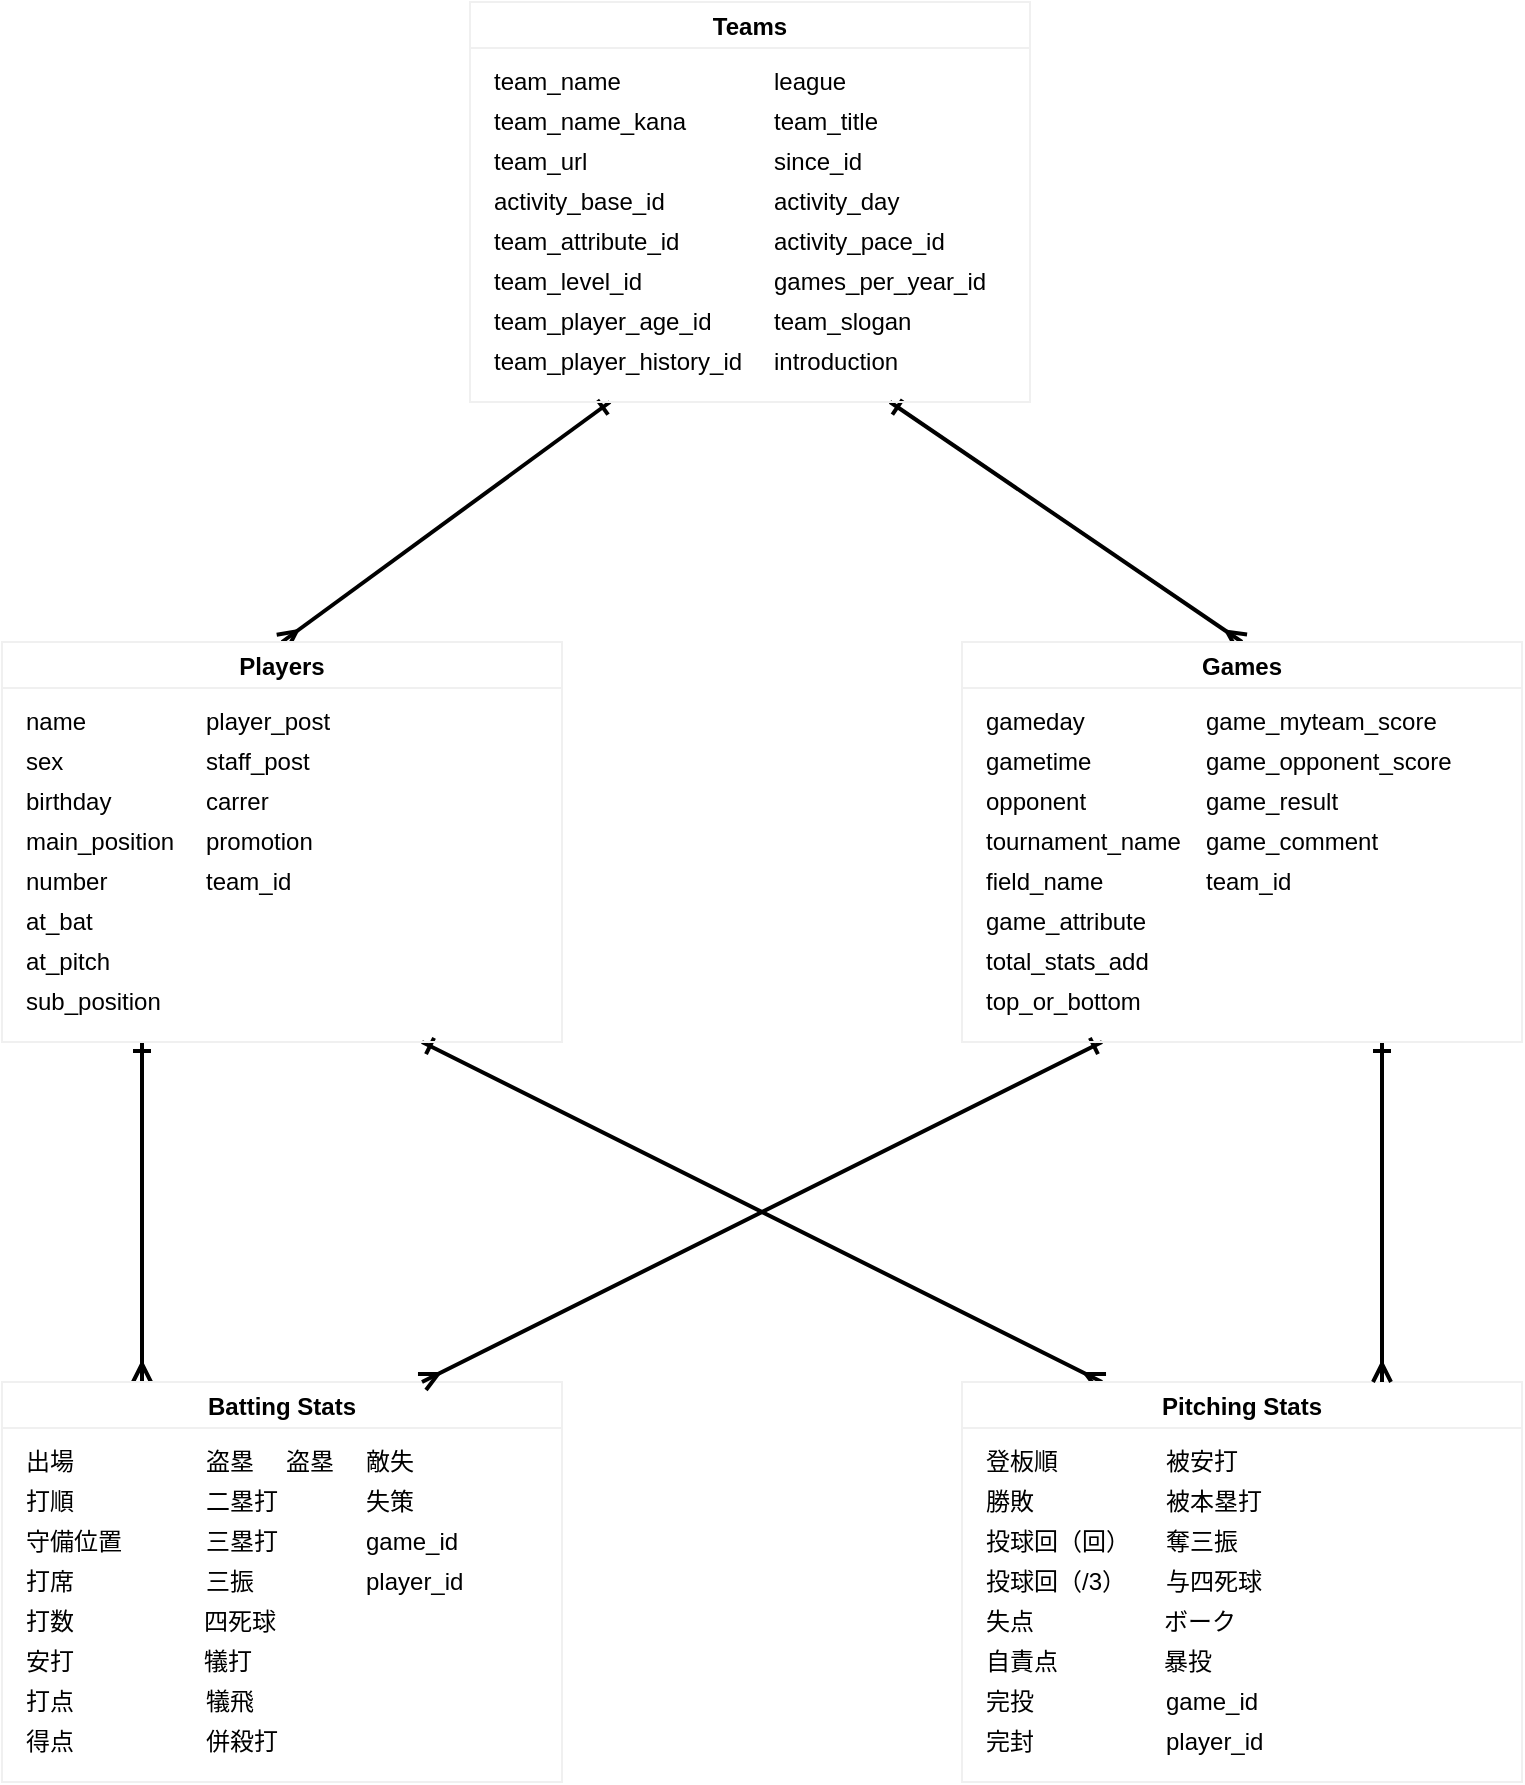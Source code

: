 <mxfile version="13.6.5">
    <diagram id="ziJ1YS-6tVnV7epeBkQ9" name="ページ1">
        <mxGraphModel dx="673" dy="2180" grid="1" gridSize="10" guides="1" tooltips="1" connect="1" arrows="1" fold="1" page="1" pageScale="1" pageWidth="827" pageHeight="1169" math="0" shadow="0">
            <root>
                <mxCell id="0"/>
                <mxCell id="1" parent="0"/>
                <mxCell id="358" style="rounded=0;jumpSize=6;orthogonalLoop=1;jettySize=auto;html=1;exitX=0.25;exitY=1;exitDx=0;exitDy=0;strokeWidth=2;entryX=0.5;entryY=0;entryDx=0;entryDy=0;startArrow=ERone;startFill=0;endArrow=ERmany;endFill=0;" parent="1" source="166" target="249" edge="1">
                    <mxGeometry relative="1" as="geometry"/>
                </mxCell>
                <mxCell id="359" style="rounded=0;jumpSize=6;orthogonalLoop=1;jettySize=auto;html=1;exitX=0.75;exitY=1;exitDx=0;exitDy=0;entryX=0.5;entryY=0;entryDx=0;entryDy=0;strokeWidth=2;startArrow=ERone;startFill=0;endArrow=ERmany;endFill=0;" parent="1" source="166" target="300" edge="1">
                    <mxGeometry relative="1" as="geometry"/>
                </mxCell>
                <mxCell id="166" value="Teams" style="swimlane;labelBackgroundColor=none;strokeColor=#f0f0f0;align=center;" parent="1" vertex="1">
                    <mxGeometry x="274" y="-1130" width="280" height="200" as="geometry"/>
                </mxCell>
                <mxCell id="167" value="team_name" style="text;html=1;align=left;verticalAlign=middle;resizable=0;points=[];autosize=1;" parent="166" vertex="1">
                    <mxGeometry x="10" y="30" width="80" height="20" as="geometry"/>
                </mxCell>
                <mxCell id="170" value="team_name_kana" style="text;html=1;align=left;verticalAlign=middle;resizable=0;points=[];autosize=1;" parent="166" vertex="1">
                    <mxGeometry x="10" y="50" width="110" height="20" as="geometry"/>
                </mxCell>
                <mxCell id="172" value="team_url" style="text;html=1;align=left;verticalAlign=middle;resizable=0;points=[];autosize=1;" parent="166" vertex="1">
                    <mxGeometry x="10" y="70" width="60" height="20" as="geometry"/>
                </mxCell>
                <mxCell id="173" value="team_level_id" style="text;html=1;align=left;verticalAlign=middle;resizable=0;points=[];autosize=1;" parent="166" vertex="1">
                    <mxGeometry x="10" y="130" width="90" height="20" as="geometry"/>
                </mxCell>
                <mxCell id="175" value="team_player_history_id" style="text;html=1;align=left;verticalAlign=middle;resizable=0;points=[];autosize=1;" parent="166" vertex="1">
                    <mxGeometry x="10" y="170" width="140" height="20" as="geometry"/>
                </mxCell>
                <mxCell id="176" value="team_player_age_id" style="text;html=1;align=left;verticalAlign=middle;resizable=0;points=[];autosize=1;" parent="166" vertex="1">
                    <mxGeometry x="10" y="150" width="120" height="20" as="geometry"/>
                </mxCell>
                <mxCell id="177" value="team_title" style="text;html=1;align=left;verticalAlign=middle;resizable=0;points=[];autosize=1;" parent="166" vertex="1">
                    <mxGeometry x="150" y="50" width="70" height="20" as="geometry"/>
                </mxCell>
                <mxCell id="178" value="league" style="text;html=1;align=left;verticalAlign=middle;resizable=0;points=[];autosize=1;" parent="166" vertex="1">
                    <mxGeometry x="150" y="30" width="50" height="20" as="geometry"/>
                </mxCell>
                <mxCell id="179" value="activity_day" style="text;html=1;align=left;verticalAlign=middle;resizable=0;points=[];autosize=1;" parent="166" vertex="1">
                    <mxGeometry x="150" y="90" width="80" height="20" as="geometry"/>
                </mxCell>
                <mxCell id="180" value="since_id" style="text;html=1;align=left;verticalAlign=middle;resizable=0;points=[];autosize=1;" parent="166" vertex="1">
                    <mxGeometry x="150" y="70" width="60" height="20" as="geometry"/>
                </mxCell>
                <mxCell id="181" value="activity_pace_id" style="text;html=1;align=left;verticalAlign=middle;resizable=0;points=[];autosize=1;" parent="166" vertex="1">
                    <mxGeometry x="150" y="110" width="100" height="20" as="geometry"/>
                </mxCell>
                <mxCell id="241" value="team_attribute_id" style="text;html=1;align=left;verticalAlign=middle;resizable=0;points=[];autosize=1;" parent="166" vertex="1">
                    <mxGeometry x="10" y="110" width="110" height="20" as="geometry"/>
                </mxCell>
                <mxCell id="245" value="activity_base_id" style="text;html=1;align=left;verticalAlign=middle;resizable=0;points=[];autosize=1;" parent="166" vertex="1">
                    <mxGeometry x="10" y="90" width="100" height="20" as="geometry"/>
                </mxCell>
                <mxCell id="248" value="introduction" style="text;html=1;align=left;verticalAlign=middle;resizable=0;points=[];autosize=1;" parent="166" vertex="1">
                    <mxGeometry x="150" y="170" width="80" height="20" as="geometry"/>
                </mxCell>
                <mxCell id="247" value="team_slogan" style="text;html=1;align=left;verticalAlign=middle;resizable=0;points=[];autosize=1;" parent="166" vertex="1">
                    <mxGeometry x="150" y="150" width="80" height="20" as="geometry"/>
                </mxCell>
                <mxCell id="246" value="games_per_year_id" style="text;html=1;align=left;verticalAlign=middle;resizable=0;points=[];autosize=1;" parent="166" vertex="1">
                    <mxGeometry x="150" y="130" width="120" height="20" as="geometry"/>
                </mxCell>
                <mxCell id="361" style="edgeStyle=orthogonalEdgeStyle;rounded=0;jumpSize=6;orthogonalLoop=1;jettySize=auto;html=1;exitX=0.25;exitY=1;exitDx=0;exitDy=0;entryX=0.25;entryY=0;entryDx=0;entryDy=0;strokeWidth=2;startArrow=ERone;startFill=0;endArrow=ERmany;endFill=0;" parent="1" source="249" target="283" edge="1">
                    <mxGeometry relative="1" as="geometry"/>
                </mxCell>
                <mxCell id="362" style="rounded=0;jumpSize=6;orthogonalLoop=1;jettySize=auto;html=1;exitX=0.75;exitY=1;exitDx=0;exitDy=0;entryX=0.25;entryY=0;entryDx=0;entryDy=0;strokeWidth=2;startArrow=ERone;startFill=0;endArrow=ERmany;endFill=0;" parent="1" source="249" target="266" edge="1">
                    <mxGeometry relative="1" as="geometry"/>
                </mxCell>
                <mxCell id="249" value="Players" style="swimlane;labelBackgroundColor=none;strokeColor=#f0f0f0;align=center;" parent="1" vertex="1">
                    <mxGeometry x="40" y="-810" width="280" height="200" as="geometry"/>
                </mxCell>
                <mxCell id="250" value="name" style="text;html=1;align=left;verticalAlign=middle;resizable=0;points=[];autosize=1;" parent="249" vertex="1">
                    <mxGeometry x="10" y="30" width="50" height="20" as="geometry"/>
                </mxCell>
                <mxCell id="251" value="sex" style="text;html=1;align=left;verticalAlign=middle;resizable=0;points=[];autosize=1;" parent="249" vertex="1">
                    <mxGeometry x="10" y="50" width="30" height="20" as="geometry"/>
                </mxCell>
                <mxCell id="252" value="birthday" style="text;html=1;align=left;verticalAlign=middle;resizable=0;points=[];autosize=1;" parent="249" vertex="1">
                    <mxGeometry x="10" y="70" width="60" height="20" as="geometry"/>
                </mxCell>
                <mxCell id="253" value="at_bat" style="text;html=1;align=left;verticalAlign=middle;resizable=0;points=[];autosize=1;" parent="249" vertex="1">
                    <mxGeometry x="10" y="130" width="50" height="20" as="geometry"/>
                </mxCell>
                <mxCell id="254" value="sub_position" style="text;html=1;align=left;verticalAlign=middle;resizable=0;points=[];autosize=1;" parent="249" vertex="1">
                    <mxGeometry x="10" y="170" width="80" height="20" as="geometry"/>
                </mxCell>
                <mxCell id="255" value="at_pitch" style="text;html=1;align=left;verticalAlign=middle;resizable=0;points=[];autosize=1;" parent="249" vertex="1">
                    <mxGeometry x="10" y="150" width="60" height="20" as="geometry"/>
                </mxCell>
                <mxCell id="256" value="staff_post" style="text;html=1;align=left;verticalAlign=middle;resizable=0;points=[];autosize=1;" parent="249" vertex="1">
                    <mxGeometry x="100" y="50" width="70" height="20" as="geometry"/>
                </mxCell>
                <mxCell id="257" value="player_post" style="text;html=1;align=left;verticalAlign=middle;resizable=0;points=[];autosize=1;" parent="249" vertex="1">
                    <mxGeometry x="100" y="30" width="80" height="20" as="geometry"/>
                </mxCell>
                <mxCell id="258" value="promotion" style="text;html=1;align=left;verticalAlign=middle;resizable=0;points=[];autosize=1;" parent="249" vertex="1">
                    <mxGeometry x="100" y="90" width="70" height="20" as="geometry"/>
                </mxCell>
                <mxCell id="259" value="carrer" style="text;html=1;align=left;verticalAlign=middle;resizable=0;points=[];autosize=1;" parent="249" vertex="1">
                    <mxGeometry x="100" y="70" width="50" height="20" as="geometry"/>
                </mxCell>
                <mxCell id="261" value="number" style="text;html=1;align=left;verticalAlign=middle;resizable=0;points=[];autosize=1;" parent="249" vertex="1">
                    <mxGeometry x="10" y="110" width="60" height="20" as="geometry"/>
                </mxCell>
                <mxCell id="262" value="main_position" style="text;html=1;align=left;verticalAlign=middle;resizable=0;points=[];autosize=1;" parent="249" vertex="1">
                    <mxGeometry x="10" y="90" width="90" height="20" as="geometry"/>
                </mxCell>
                <mxCell id="265" value="team_id" style="text;html=1;align=left;verticalAlign=middle;resizable=0;points=[];autosize=1;" parent="249" vertex="1">
                    <mxGeometry x="100" y="110" width="60" height="20" as="geometry"/>
                </mxCell>
                <mxCell id="266" value="Pitching Stats" style="swimlane;labelBackgroundColor=none;strokeColor=#f0f0f0;align=center;" parent="1" vertex="1">
                    <mxGeometry x="520" y="-440" width="280" height="200" as="geometry"/>
                </mxCell>
                <mxCell id="267" value="登板順" style="text;html=1;align=left;verticalAlign=middle;resizable=0;points=[];autosize=1;" parent="266" vertex="1">
                    <mxGeometry x="10" y="30" width="50" height="20" as="geometry"/>
                </mxCell>
                <mxCell id="268" value="勝敗" style="text;html=1;align=left;verticalAlign=middle;resizable=0;points=[];autosize=1;" parent="266" vertex="1">
                    <mxGeometry x="10" y="50" width="40" height="20" as="geometry"/>
                </mxCell>
                <mxCell id="269" value="投球回（回）" style="text;html=1;align=left;verticalAlign=middle;resizable=0;points=[];autosize=1;" parent="266" vertex="1">
                    <mxGeometry x="10" y="70" width="90" height="20" as="geometry"/>
                </mxCell>
                <mxCell id="270" value="自責点" style="text;html=1;align=left;verticalAlign=middle;resizable=0;points=[];autosize=1;" parent="266" vertex="1">
                    <mxGeometry x="10" y="130" width="50" height="20" as="geometry"/>
                </mxCell>
                <mxCell id="271" value="完封" style="text;html=1;align=left;verticalAlign=middle;resizable=0;points=[];autosize=1;" parent="266" vertex="1">
                    <mxGeometry x="10" y="170" width="40" height="20" as="geometry"/>
                </mxCell>
                <mxCell id="272" value="完投" style="text;html=1;align=left;verticalAlign=middle;resizable=0;points=[];autosize=1;" parent="266" vertex="1">
                    <mxGeometry x="10" y="150" width="40" height="20" as="geometry"/>
                </mxCell>
                <mxCell id="273" value="被本塁打" style="text;html=1;align=left;verticalAlign=middle;resizable=0;points=[];autosize=1;" parent="266" vertex="1">
                    <mxGeometry x="100" y="50" width="60" height="20" as="geometry"/>
                </mxCell>
                <mxCell id="274" value="被安打" style="text;html=1;align=left;verticalAlign=middle;resizable=0;points=[];autosize=1;" parent="266" vertex="1">
                    <mxGeometry x="100" y="30" width="50" height="20" as="geometry"/>
                </mxCell>
                <mxCell id="275" value="与四死球" style="text;html=1;align=left;verticalAlign=middle;resizable=0;points=[];autosize=1;" parent="266" vertex="1">
                    <mxGeometry x="100" y="90" width="60" height="20" as="geometry"/>
                </mxCell>
                <mxCell id="276" value="奪三振" style="text;html=1;align=left;verticalAlign=middle;resizable=0;points=[];autosize=1;" parent="266" vertex="1">
                    <mxGeometry x="100" y="70" width="50" height="20" as="geometry"/>
                </mxCell>
                <mxCell id="277" value="ボーク" style="text;html=1;align=left;verticalAlign=middle;resizable=0;points=[];autosize=1;" parent="266" vertex="1">
                    <mxGeometry x="99" y="110" width="50" height="20" as="geometry"/>
                </mxCell>
                <mxCell id="278" value="失点" style="text;html=1;align=left;verticalAlign=middle;resizable=0;points=[];autosize=1;" parent="266" vertex="1">
                    <mxGeometry x="10" y="110" width="40" height="20" as="geometry"/>
                </mxCell>
                <mxCell id="279" value="投球回（/3）" style="text;html=1;align=left;verticalAlign=middle;resizable=0;points=[];autosize=1;" parent="266" vertex="1">
                    <mxGeometry x="10" y="90" width="90" height="20" as="geometry"/>
                </mxCell>
                <mxCell id="280" value="player_id" style="text;html=1;align=left;verticalAlign=middle;resizable=0;points=[];autosize=1;" parent="266" vertex="1">
                    <mxGeometry x="100" y="170" width="60" height="20" as="geometry"/>
                </mxCell>
                <mxCell id="281" value="game_id" style="text;html=1;align=left;verticalAlign=middle;resizable=0;points=[];autosize=1;" parent="266" vertex="1">
                    <mxGeometry x="100" y="150" width="60" height="20" as="geometry"/>
                </mxCell>
                <mxCell id="282" value="暴投" style="text;html=1;align=left;verticalAlign=middle;resizable=0;points=[];autosize=1;" parent="266" vertex="1">
                    <mxGeometry x="99" y="130" width="40" height="20" as="geometry"/>
                </mxCell>
                <mxCell id="283" value="Batting Stats" style="swimlane;labelBackgroundColor=none;strokeColor=#f0f0f0;align=center;" parent="1" vertex="1">
                    <mxGeometry x="40" y="-440" width="280" height="200" as="geometry"/>
                </mxCell>
                <mxCell id="284" value="出場" style="text;html=1;align=left;verticalAlign=middle;resizable=0;points=[];autosize=1;" parent="283" vertex="1">
                    <mxGeometry x="10" y="30" width="40" height="20" as="geometry"/>
                </mxCell>
                <mxCell id="285" value="打順" style="text;html=1;align=left;verticalAlign=middle;resizable=0;points=[];autosize=1;" parent="283" vertex="1">
                    <mxGeometry x="10" y="50" width="40" height="20" as="geometry"/>
                </mxCell>
                <mxCell id="286" value="守備位置" style="text;html=1;align=left;verticalAlign=middle;resizable=0;points=[];autosize=1;" parent="283" vertex="1">
                    <mxGeometry x="10" y="70" width="60" height="20" as="geometry"/>
                </mxCell>
                <mxCell id="287" value="安打" style="text;html=1;align=left;verticalAlign=middle;resizable=0;points=[];autosize=1;" parent="283" vertex="1">
                    <mxGeometry x="10" y="130" width="40" height="20" as="geometry"/>
                </mxCell>
                <mxCell id="288" value="得点" style="text;html=1;align=left;verticalAlign=middle;resizable=0;points=[];autosize=1;" parent="283" vertex="1">
                    <mxGeometry x="10" y="170" width="40" height="20" as="geometry"/>
                </mxCell>
                <mxCell id="289" value="打点" style="text;html=1;align=left;verticalAlign=middle;resizable=0;points=[];autosize=1;" parent="283" vertex="1">
                    <mxGeometry x="10" y="150" width="40" height="20" as="geometry"/>
                </mxCell>
                <mxCell id="290" value="二塁打" style="text;html=1;align=left;verticalAlign=middle;resizable=0;points=[];autosize=1;" parent="283" vertex="1">
                    <mxGeometry x="100" y="50" width="50" height="20" as="geometry"/>
                </mxCell>
                <mxCell id="291" value="盗塁" style="text;html=1;align=left;verticalAlign=middle;resizable=0;points=[];autosize=1;" parent="283" vertex="1">
                    <mxGeometry x="100" y="30" width="40" height="20" as="geometry"/>
                </mxCell>
                <mxCell id="292" value="三振" style="text;html=1;align=left;verticalAlign=middle;resizable=0;points=[];autosize=1;" parent="283" vertex="1">
                    <mxGeometry x="100" y="90" width="40" height="20" as="geometry"/>
                </mxCell>
                <mxCell id="293" value="三塁打" style="text;html=1;align=left;verticalAlign=middle;resizable=0;points=[];autosize=1;" parent="283" vertex="1">
                    <mxGeometry x="100" y="70" width="50" height="20" as="geometry"/>
                </mxCell>
                <mxCell id="294" value="四死球" style="text;html=1;align=left;verticalAlign=middle;resizable=0;points=[];autosize=1;" parent="283" vertex="1">
                    <mxGeometry x="99" y="110" width="50" height="20" as="geometry"/>
                </mxCell>
                <mxCell id="295" value="打数" style="text;html=1;align=left;verticalAlign=middle;resizable=0;points=[];autosize=1;" parent="283" vertex="1">
                    <mxGeometry x="10" y="110" width="40" height="20" as="geometry"/>
                </mxCell>
                <mxCell id="296" value="打席" style="text;html=1;align=left;verticalAlign=middle;resizable=0;points=[];autosize=1;" parent="283" vertex="1">
                    <mxGeometry x="10" y="90" width="40" height="20" as="geometry"/>
                </mxCell>
                <mxCell id="297" value="併殺打" style="text;html=1;align=left;verticalAlign=middle;resizable=0;points=[];autosize=1;" parent="283" vertex="1">
                    <mxGeometry x="100" y="170" width="50" height="20" as="geometry"/>
                </mxCell>
                <mxCell id="298" value="犠飛" style="text;html=1;align=left;verticalAlign=middle;resizable=0;points=[];autosize=1;" parent="283" vertex="1">
                    <mxGeometry x="100" y="150" width="40" height="20" as="geometry"/>
                </mxCell>
                <mxCell id="299" value="犠打" style="text;html=1;align=left;verticalAlign=middle;resizable=0;points=[];autosize=1;" parent="283" vertex="1">
                    <mxGeometry x="99" y="130" width="40" height="20" as="geometry"/>
                </mxCell>
                <mxCell id="352" value="敵失" style="text;html=1;align=left;verticalAlign=middle;resizable=0;points=[];autosize=1;" parent="283" vertex="1">
                    <mxGeometry x="180" y="30" width="40" height="20" as="geometry"/>
                </mxCell>
                <mxCell id="353" value="失策" style="text;html=1;align=left;verticalAlign=middle;resizable=0;points=[];autosize=1;" parent="283" vertex="1">
                    <mxGeometry x="180" y="50" width="40" height="20" as="geometry"/>
                </mxCell>
                <mxCell id="355" value="player_id" style="text;html=1;align=left;verticalAlign=middle;resizable=0;points=[];autosize=1;" parent="283" vertex="1">
                    <mxGeometry x="180" y="90" width="60" height="20" as="geometry"/>
                </mxCell>
                <mxCell id="354" value="game_id" style="text;html=1;align=left;verticalAlign=middle;resizable=0;points=[];autosize=1;" parent="283" vertex="1">
                    <mxGeometry x="180" y="70" width="60" height="20" as="geometry"/>
                </mxCell>
                <mxCell id="363" style="edgeStyle=orthogonalEdgeStyle;rounded=0;jumpSize=6;orthogonalLoop=1;jettySize=auto;html=1;exitX=0.75;exitY=1;exitDx=0;exitDy=0;entryX=0.75;entryY=0;entryDx=0;entryDy=0;strokeWidth=2;startArrow=ERone;startFill=0;endArrow=ERmany;endFill=0;" parent="1" source="300" target="266" edge="1">
                    <mxGeometry relative="1" as="geometry"/>
                </mxCell>
                <mxCell id="364" style="rounded=0;jumpSize=6;orthogonalLoop=1;jettySize=auto;html=1;exitX=0.25;exitY=1;exitDx=0;exitDy=0;entryX=0.75;entryY=0;entryDx=0;entryDy=0;strokeWidth=2;startArrow=ERone;startFill=0;endArrow=ERmany;endFill=0;" parent="1" source="300" target="283" edge="1">
                    <mxGeometry relative="1" as="geometry"/>
                </mxCell>
                <mxCell id="300" value="Games" style="swimlane;labelBackgroundColor=none;strokeColor=#f0f0f0;align=center;" parent="1" vertex="1">
                    <mxGeometry x="520" y="-810" width="280" height="200" as="geometry"/>
                </mxCell>
                <mxCell id="301" value="gameday" style="text;html=1;align=left;verticalAlign=middle;resizable=0;points=[];autosize=1;" parent="300" vertex="1">
                    <mxGeometry x="10" y="30" width="60" height="20" as="geometry"/>
                </mxCell>
                <mxCell id="302" value="gametime" style="text;html=1;align=left;verticalAlign=middle;resizable=0;points=[];autosize=1;" parent="300" vertex="1">
                    <mxGeometry x="10" y="50" width="70" height="20" as="geometry"/>
                </mxCell>
                <mxCell id="303" value="opponent" style="text;html=1;align=left;verticalAlign=middle;resizable=0;points=[];autosize=1;" parent="300" vertex="1">
                    <mxGeometry x="10" y="70" width="60" height="20" as="geometry"/>
                </mxCell>
                <mxCell id="304" value="game_attribute" style="text;html=1;align=left;verticalAlign=middle;resizable=0;points=[];autosize=1;" parent="300" vertex="1">
                    <mxGeometry x="10" y="130" width="90" height="20" as="geometry"/>
                </mxCell>
                <mxCell id="305" value="game_opponent_score" style="text;html=1;align=left;verticalAlign=middle;resizable=0;points=[];autosize=1;" parent="300" vertex="1">
                    <mxGeometry x="120" y="50" width="140" height="20" as="geometry"/>
                </mxCell>
                <mxCell id="306" value="total_stats_add" style="text;html=1;align=left;verticalAlign=middle;resizable=0;points=[];autosize=1;" parent="300" vertex="1">
                    <mxGeometry x="10" y="150" width="100" height="20" as="geometry"/>
                </mxCell>
                <mxCell id="307" value="game_comment" style="text;html=1;align=left;verticalAlign=middle;resizable=0;points=[];autosize=1;" parent="300" vertex="1">
                    <mxGeometry x="120" y="90" width="100" height="20" as="geometry"/>
                </mxCell>
                <mxCell id="308" value="game_result" style="text;html=1;align=left;verticalAlign=middle;resizable=0;points=[];autosize=1;" parent="300" vertex="1">
                    <mxGeometry x="120" y="70" width="80" height="20" as="geometry"/>
                </mxCell>
                <mxCell id="310" value="team_id" style="text;html=1;align=left;verticalAlign=middle;resizable=0;points=[];autosize=1;" parent="300" vertex="1">
                    <mxGeometry x="120" y="110" width="60" height="20" as="geometry"/>
                </mxCell>
                <mxCell id="312" value="field_name" style="text;html=1;align=left;verticalAlign=middle;resizable=0;points=[];autosize=1;" parent="300" vertex="1">
                    <mxGeometry x="10" y="110" width="70" height="20" as="geometry"/>
                </mxCell>
                <mxCell id="313" value="tournament_name" style="text;html=1;align=left;verticalAlign=middle;resizable=0;points=[];autosize=1;" parent="300" vertex="1">
                    <mxGeometry x="10" y="90" width="110" height="20" as="geometry"/>
                </mxCell>
                <mxCell id="367" value="top_or_bottom" style="text;html=1;align=left;verticalAlign=middle;resizable=0;points=[];autosize=1;" vertex="1" parent="300">
                    <mxGeometry x="10" y="170" width="90" height="20" as="geometry"/>
                </mxCell>
                <mxCell id="368" value="game_myteam_score" style="text;html=1;align=left;verticalAlign=middle;resizable=0;points=[];autosize=1;" vertex="1" parent="300">
                    <mxGeometry x="120" y="30" width="130" height="20" as="geometry"/>
                </mxCell>
                <mxCell id="351" value="盗塁" style="text;html=1;align=left;verticalAlign=middle;resizable=0;points=[];autosize=1;" parent="1" vertex="1">
                    <mxGeometry x="180" y="-410" width="40" height="20" as="geometry"/>
                </mxCell>
            </root>
        </mxGraphModel>
    </diagram>
</mxfile>
